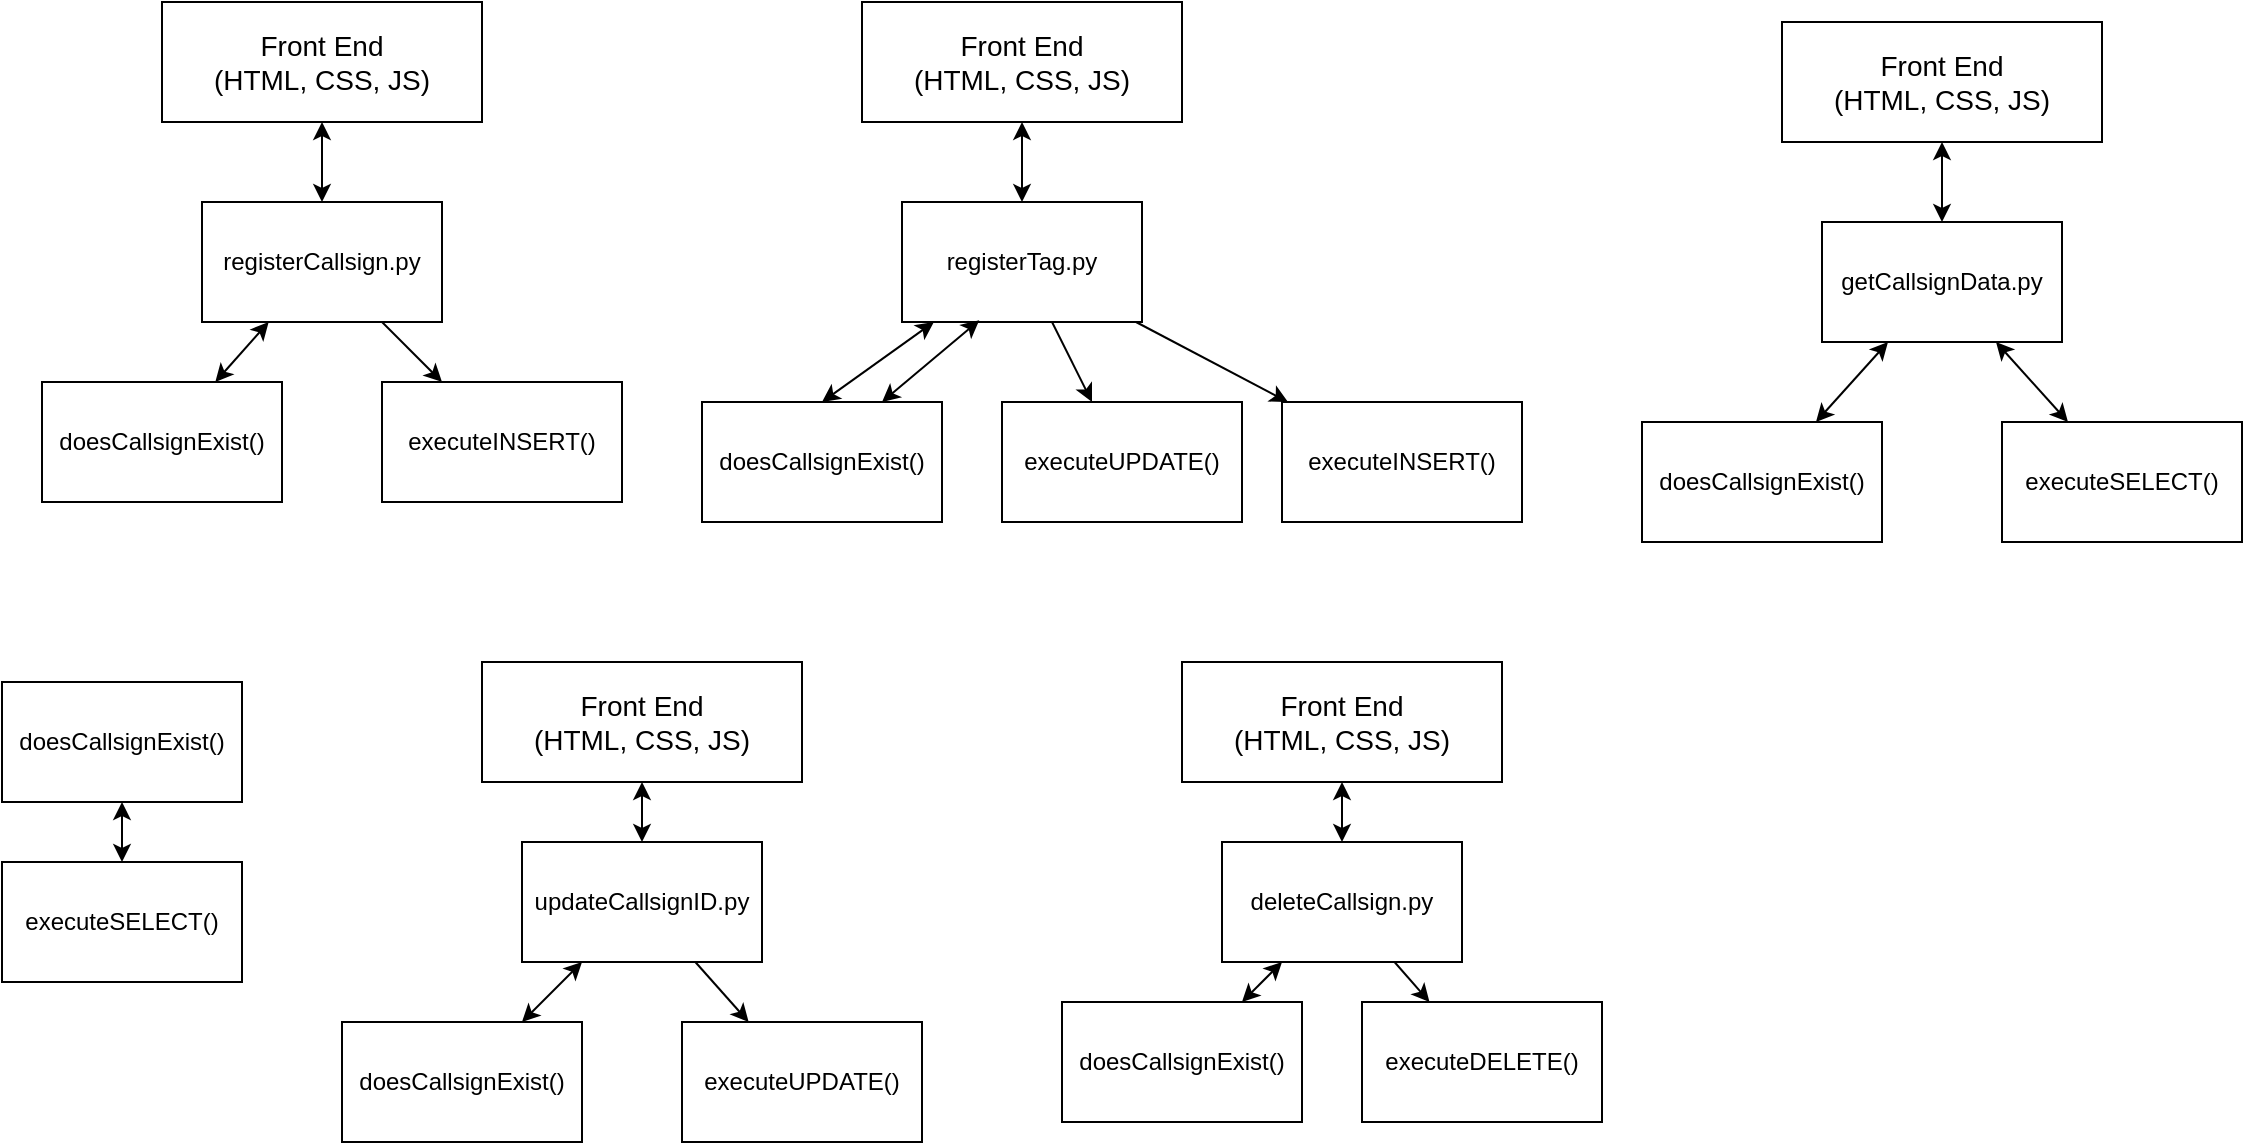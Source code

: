 <mxfile version="21.0.6" type="device"><diagram name="Page-1" id="Cg-zBnzYHf9SKpY1MV8R"><mxGraphModel dx="985" dy="2600" grid="1" gridSize="10" guides="1" tooltips="1" connect="1" arrows="1" fold="1" page="1" pageScale="1" pageWidth="1200" pageHeight="1920" math="0" shadow="0"><root><mxCell id="0"/><mxCell id="1" parent="0"/><mxCell id="c3mMetGxeLL-O64IWqHE-1" value="&lt;div style=&quot;font-size: 14px;&quot;&gt;&lt;font style=&quot;font-size: 14px;&quot;&gt;Front End&lt;/font&gt;&lt;/div&gt;&lt;div style=&quot;font-size: 14px;&quot;&gt;&lt;font style=&quot;font-size: 14px;&quot;&gt;&lt;font style=&quot;font-size: 14px;&quot;&gt;(HTML, CSS, JS)&lt;/font&gt;&lt;br&gt;&lt;/font&gt;&lt;/div&gt;" style="rounded=0;whiteSpace=wrap;html=1;" vertex="1" parent="1"><mxGeometry x="200" y="-40" width="160" height="60" as="geometry"/></mxCell><mxCell id="c3mMetGxeLL-O64IWqHE-2" value="registerCallsign.py" style="rounded=0;whiteSpace=wrap;html=1;" vertex="1" parent="1"><mxGeometry x="220" y="60" width="120" height="60" as="geometry"/></mxCell><mxCell id="c3mMetGxeLL-O64IWqHE-4" value="executeUPDATE()" style="rounded=0;whiteSpace=wrap;html=1;" vertex="1" parent="1"><mxGeometry x="620" y="160" width="120" height="60" as="geometry"/></mxCell><mxCell id="c3mMetGxeLL-O64IWqHE-5" value="executeINSERT()" style="rounded=0;whiteSpace=wrap;html=1;" vertex="1" parent="1"><mxGeometry x="310" y="150" width="120" height="60" as="geometry"/></mxCell><mxCell id="c3mMetGxeLL-O64IWqHE-6" value="executeDELETE()" style="rounded=0;whiteSpace=wrap;html=1;" vertex="1" parent="1"><mxGeometry x="800" y="460" width="120" height="60" as="geometry"/></mxCell><mxCell id="c3mMetGxeLL-O64IWqHE-7" value="doesCallsignExist()" style="whiteSpace=wrap;html=1;" vertex="1" parent="1"><mxGeometry x="140" y="150" width="120" height="60" as="geometry"/></mxCell><mxCell id="c3mMetGxeLL-O64IWqHE-38" value="&lt;div style=&quot;font-size: 14px;&quot;&gt;&lt;font style=&quot;font-size: 14px;&quot;&gt;Front End&lt;/font&gt;&lt;/div&gt;&lt;div style=&quot;font-size: 14px;&quot;&gt;&lt;font style=&quot;font-size: 14px;&quot;&gt;&lt;font style=&quot;font-size: 14px;&quot;&gt;(HTML, CSS, JS)&lt;/font&gt;&lt;br&gt;&lt;/font&gt;&lt;/div&gt;" style="rounded=0;whiteSpace=wrap;html=1;" vertex="1" parent="1"><mxGeometry x="550" y="-40" width="160" height="60" as="geometry"/></mxCell><mxCell id="c3mMetGxeLL-O64IWqHE-39" value="&lt;div&gt;registerTag.py&lt;/div&gt;" style="whiteSpace=wrap;html=1;" vertex="1" parent="1"><mxGeometry x="570" y="60" width="120" height="60" as="geometry"/></mxCell><mxCell id="c3mMetGxeLL-O64IWqHE-42" value="doesCallsignExist()" style="whiteSpace=wrap;html=1;" vertex="1" parent="1"><mxGeometry x="470" y="160" width="120" height="60" as="geometry"/></mxCell><mxCell id="c3mMetGxeLL-O64IWqHE-44" value="" style="endArrow=classic;startArrow=classic;html=1;rounded=0;" edge="1" parent="1" source="c3mMetGxeLL-O64IWqHE-2" target="c3mMetGxeLL-O64IWqHE-1"><mxGeometry width="50" height="50" relative="1" as="geometry"><mxPoint x="610" y="250" as="sourcePoint"/><mxPoint x="660" y="200" as="targetPoint"/></mxGeometry></mxCell><mxCell id="c3mMetGxeLL-O64IWqHE-48" value="" style="endArrow=classic;html=1;rounded=0;" edge="1" parent="1" source="c3mMetGxeLL-O64IWqHE-2" target="c3mMetGxeLL-O64IWqHE-5"><mxGeometry width="50" height="50" relative="1" as="geometry"><mxPoint x="610" y="250" as="sourcePoint"/><mxPoint x="660" y="200" as="targetPoint"/></mxGeometry></mxCell><mxCell id="c3mMetGxeLL-O64IWqHE-49" value="" style="endArrow=classic;startArrow=classic;html=1;rounded=0;" edge="1" parent="1" source="c3mMetGxeLL-O64IWqHE-39" target="c3mMetGxeLL-O64IWqHE-38"><mxGeometry width="50" height="50" relative="1" as="geometry"><mxPoint x="530" y="290" as="sourcePoint"/><mxPoint x="580" y="240" as="targetPoint"/></mxGeometry></mxCell><mxCell id="c3mMetGxeLL-O64IWqHE-50" value="" style="endArrow=classic;startArrow=classic;html=1;rounded=0;entryX=0.133;entryY=1;entryDx=0;entryDy=0;exitX=0.5;exitY=0;exitDx=0;exitDy=0;entryPerimeter=0;" edge="1" parent="1" source="c3mMetGxeLL-O64IWqHE-42" target="c3mMetGxeLL-O64IWqHE-39"><mxGeometry width="50" height="50" relative="1" as="geometry"><mxPoint x="770" y="90" as="sourcePoint"/><mxPoint x="820" y="-20" as="targetPoint"/></mxGeometry></mxCell><mxCell id="c3mMetGxeLL-O64IWqHE-51" value="" style="endArrow=classic;startArrow=classic;html=1;rounded=0;exitX=0.75;exitY=0;exitDx=0;exitDy=0;entryX=0.322;entryY=0.985;entryDx=0;entryDy=0;entryPerimeter=0;" edge="1" parent="1" source="c3mMetGxeLL-O64IWqHE-42" target="c3mMetGxeLL-O64IWqHE-39"><mxGeometry width="50" height="50" relative="1" as="geometry"><mxPoint x="780" y="100" as="sourcePoint"/><mxPoint x="830" y="-10" as="targetPoint"/></mxGeometry></mxCell><mxCell id="c3mMetGxeLL-O64IWqHE-52" value="" style="endArrow=classic;html=1;rounded=0;" edge="1" parent="1" source="c3mMetGxeLL-O64IWqHE-39" target="c3mMetGxeLL-O64IWqHE-4"><mxGeometry width="50" height="50" relative="1" as="geometry"><mxPoint x="140" y="200" as="sourcePoint"/><mxPoint x="270" y="340" as="targetPoint"/></mxGeometry></mxCell><mxCell id="c3mMetGxeLL-O64IWqHE-53" value="executeINSERT()" style="rounded=0;whiteSpace=wrap;html=1;" vertex="1" parent="1"><mxGeometry x="760" y="160" width="120" height="60" as="geometry"/></mxCell><mxCell id="c3mMetGxeLL-O64IWqHE-54" value="" style="endArrow=classic;html=1;rounded=0;" edge="1" parent="1" source="c3mMetGxeLL-O64IWqHE-39" target="c3mMetGxeLL-O64IWqHE-53"><mxGeometry width="50" height="50" relative="1" as="geometry"><mxPoint x="800" y="150" as="sourcePoint"/><mxPoint x="790" y="250" as="targetPoint"/></mxGeometry></mxCell><mxCell id="c3mMetGxeLL-O64IWqHE-55" value="&lt;div style=&quot;font-size: 14px;&quot;&gt;&lt;font style=&quot;font-size: 14px;&quot;&gt;Front End&lt;/font&gt;&lt;/div&gt;&lt;div style=&quot;font-size: 14px;&quot;&gt;&lt;font style=&quot;font-size: 14px;&quot;&gt;&lt;font style=&quot;font-size: 14px;&quot;&gt;(HTML, CSS, JS)&lt;/font&gt;&lt;br&gt;&lt;/font&gt;&lt;/div&gt;" style="rounded=0;whiteSpace=wrap;html=1;" vertex="1" parent="1"><mxGeometry x="1010" y="-30" width="160" height="60" as="geometry"/></mxCell><mxCell id="c3mMetGxeLL-O64IWqHE-56" value="&lt;div&gt;getCallsignData.py&lt;/div&gt;" style="whiteSpace=wrap;html=1;" vertex="1" parent="1"><mxGeometry x="1030" y="70" width="120" height="60" as="geometry"/></mxCell><mxCell id="c3mMetGxeLL-O64IWqHE-57" value="executeSELECT()" style="rounded=0;whiteSpace=wrap;html=1;" vertex="1" parent="1"><mxGeometry x="120" y="390" width="120" height="60" as="geometry"/></mxCell><mxCell id="c3mMetGxeLL-O64IWqHE-58" value="doesCallsignExist()" style="whiteSpace=wrap;html=1;" vertex="1" parent="1"><mxGeometry x="120" y="300" width="120" height="60" as="geometry"/></mxCell><mxCell id="c3mMetGxeLL-O64IWqHE-59" value="" style="endArrow=classic;startArrow=classic;html=1;rounded=0;" edge="1" parent="1" source="c3mMetGxeLL-O64IWqHE-57" target="c3mMetGxeLL-O64IWqHE-58"><mxGeometry width="50" height="50" relative="1" as="geometry"><mxPoint x="190" y="130" as="sourcePoint"/><mxPoint x="320" as="targetPoint"/></mxGeometry></mxCell><mxCell id="c3mMetGxeLL-O64IWqHE-60" value="" style="endArrow=classic;startArrow=classic;html=1;rounded=0;" edge="1" parent="1" source="c3mMetGxeLL-O64IWqHE-56" target="c3mMetGxeLL-O64IWqHE-55"><mxGeometry width="50" height="50" relative="1" as="geometry"><mxPoint x="700" y="80" as="sourcePoint"/><mxPoint x="700" y="40" as="targetPoint"/></mxGeometry></mxCell><mxCell id="c3mMetGxeLL-O64IWqHE-61" value="executeSELECT()" style="rounded=0;whiteSpace=wrap;html=1;" vertex="1" parent="1"><mxGeometry x="1120" y="170" width="120" height="60" as="geometry"/></mxCell><mxCell id="c3mMetGxeLL-O64IWqHE-62" value="" style="endArrow=classic;startArrow=classic;html=1;rounded=0;" edge="1" parent="1" source="c3mMetGxeLL-O64IWqHE-61" target="c3mMetGxeLL-O64IWqHE-56"><mxGeometry width="50" height="50" relative="1" as="geometry"><mxPoint x="1100" y="-80" as="sourcePoint"/><mxPoint x="1090" y="140" as="targetPoint"/></mxGeometry></mxCell><mxCell id="c3mMetGxeLL-O64IWqHE-63" value="&lt;div style=&quot;font-size: 14px;&quot;&gt;&lt;font style=&quot;font-size: 14px;&quot;&gt;Front End&lt;/font&gt;&lt;/div&gt;&lt;div style=&quot;font-size: 14px;&quot;&gt;&lt;font style=&quot;font-size: 14px;&quot;&gt;&lt;font style=&quot;font-size: 14px;&quot;&gt;(HTML, CSS, JS)&lt;/font&gt;&lt;br&gt;&lt;/font&gt;&lt;/div&gt;" style="rounded=0;whiteSpace=wrap;html=1;" vertex="1" parent="1"><mxGeometry x="360" y="290" width="160" height="60" as="geometry"/></mxCell><mxCell id="c3mMetGxeLL-O64IWqHE-64" value="&lt;div&gt;updateCallsignID.py&lt;/div&gt;" style="whiteSpace=wrap;html=1;" vertex="1" parent="1"><mxGeometry x="380" y="380" width="120" height="60" as="geometry"/></mxCell><mxCell id="c3mMetGxeLL-O64IWqHE-66" value="" style="endArrow=classic;startArrow=classic;html=1;rounded=0;" edge="1" parent="1" source="c3mMetGxeLL-O64IWqHE-64" target="c3mMetGxeLL-O64IWqHE-63"><mxGeometry width="50" height="50" relative="1" as="geometry"><mxPoint x="340" y="320" as="sourcePoint"/><mxPoint x="390" y="270" as="targetPoint"/></mxGeometry></mxCell><mxCell id="c3mMetGxeLL-O64IWqHE-67" value="" style="endArrow=classic;startArrow=classic;html=1;rounded=0;" edge="1" parent="1" source="c3mMetGxeLL-O64IWqHE-7" target="c3mMetGxeLL-O64IWqHE-2"><mxGeometry width="50" height="50" relative="1" as="geometry"><mxPoint x="560" y="140" as="sourcePoint"/><mxPoint x="610" y="90" as="targetPoint"/></mxGeometry></mxCell><mxCell id="c3mMetGxeLL-O64IWqHE-68" value="" style="endArrow=classic;startArrow=classic;html=1;rounded=0;" edge="1" parent="1" source="c3mMetGxeLL-O64IWqHE-69" target="c3mMetGxeLL-O64IWqHE-64"><mxGeometry width="50" height="50" relative="1" as="geometry"><mxPoint x="270" y="480" as="sourcePoint"/><mxPoint x="180" y="60" as="targetPoint"/></mxGeometry></mxCell><mxCell id="c3mMetGxeLL-O64IWqHE-69" value="doesCallsignExist()" style="whiteSpace=wrap;html=1;" vertex="1" parent="1"><mxGeometry x="290" y="470" width="120" height="60" as="geometry"/></mxCell><mxCell id="c3mMetGxeLL-O64IWqHE-70" value="doesCallsignExist()" style="whiteSpace=wrap;html=1;" vertex="1" parent="1"><mxGeometry x="940" y="170" width="120" height="60" as="geometry"/></mxCell><mxCell id="c3mMetGxeLL-O64IWqHE-71" value="" style="endArrow=classic;startArrow=classic;html=1;rounded=0;" edge="1" parent="1" source="c3mMetGxeLL-O64IWqHE-70" target="c3mMetGxeLL-O64IWqHE-56"><mxGeometry width="50" height="50" relative="1" as="geometry"><mxPoint x="706" y="550" as="sourcePoint"/><mxPoint x="754" y="510" as="targetPoint"/></mxGeometry></mxCell><mxCell id="c3mMetGxeLL-O64IWqHE-72" value="executeUPDATE()" style="rounded=0;whiteSpace=wrap;html=1;" vertex="1" parent="1"><mxGeometry x="460" y="470" width="120" height="60" as="geometry"/></mxCell><mxCell id="c3mMetGxeLL-O64IWqHE-73" value="" style="endArrow=classic;html=1;rounded=0;" edge="1" parent="1" source="c3mMetGxeLL-O64IWqHE-64" target="c3mMetGxeLL-O64IWqHE-72"><mxGeometry width="50" height="50" relative="1" as="geometry"><mxPoint x="260" y="80" as="sourcePoint"/><mxPoint x="250" y="130" as="targetPoint"/></mxGeometry></mxCell><mxCell id="c3mMetGxeLL-O64IWqHE-74" value="&lt;div style=&quot;font-size: 14px;&quot;&gt;&lt;font style=&quot;font-size: 14px;&quot;&gt;Front End&lt;/font&gt;&lt;/div&gt;&lt;div style=&quot;font-size: 14px;&quot;&gt;&lt;font style=&quot;font-size: 14px;&quot;&gt;&lt;font style=&quot;font-size: 14px;&quot;&gt;(HTML, CSS, JS)&lt;/font&gt;&lt;br&gt;&lt;/font&gt;&lt;/div&gt;" style="rounded=0;whiteSpace=wrap;html=1;" vertex="1" parent="1"><mxGeometry x="710" y="290" width="160" height="60" as="geometry"/></mxCell><mxCell id="c3mMetGxeLL-O64IWqHE-75" value="deleteCallsign.py" style="whiteSpace=wrap;html=1;" vertex="1" parent="1"><mxGeometry x="730" y="380" width="120" height="60" as="geometry"/></mxCell><mxCell id="c3mMetGxeLL-O64IWqHE-76" value="" style="endArrow=classic;startArrow=classic;html=1;rounded=0;" edge="1" parent="1" source="c3mMetGxeLL-O64IWqHE-75" target="c3mMetGxeLL-O64IWqHE-74"><mxGeometry width="50" height="50" relative="1" as="geometry"><mxPoint x="450" y="400" as="sourcePoint"/><mxPoint x="450" y="360" as="targetPoint"/></mxGeometry></mxCell><mxCell id="c3mMetGxeLL-O64IWqHE-77" value="" style="endArrow=classic;html=1;rounded=0;" edge="1" parent="1" source="c3mMetGxeLL-O64IWqHE-75" target="c3mMetGxeLL-O64IWqHE-6"><mxGeometry width="50" height="50" relative="1" as="geometry"><mxPoint x="483" y="460" as="sourcePoint"/><mxPoint x="517" y="490" as="targetPoint"/></mxGeometry></mxCell><mxCell id="c3mMetGxeLL-O64IWqHE-78" value="" style="endArrow=classic;startArrow=classic;html=1;rounded=0;" edge="1" parent="1" source="c3mMetGxeLL-O64IWqHE-79" target="c3mMetGxeLL-O64IWqHE-75"><mxGeometry width="50" height="50" relative="1" as="geometry"><mxPoint x="650" y="500" as="sourcePoint"/><mxPoint x="779.5" y="460" as="targetPoint"/></mxGeometry></mxCell><mxCell id="c3mMetGxeLL-O64IWqHE-79" value="doesCallsignExist()" style="whiteSpace=wrap;html=1;" vertex="1" parent="1"><mxGeometry x="650" y="460" width="120" height="60" as="geometry"/></mxCell></root></mxGraphModel></diagram></mxfile>